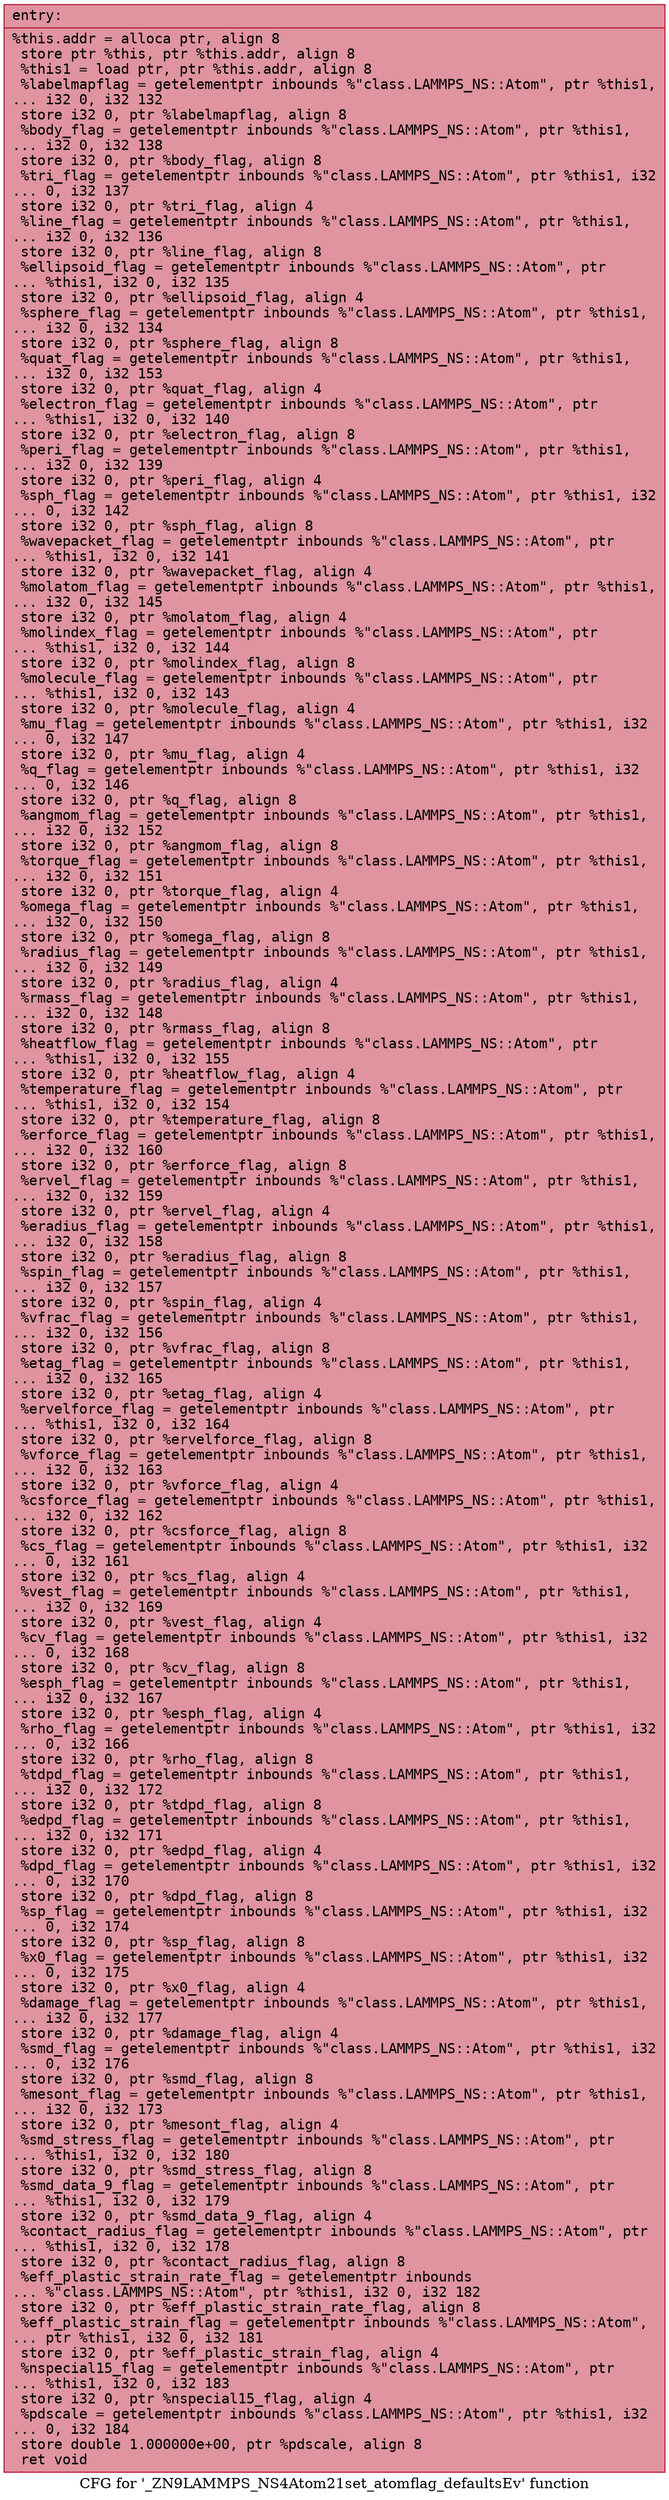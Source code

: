 digraph "CFG for '_ZN9LAMMPS_NS4Atom21set_atomflag_defaultsEv' function" {
	label="CFG for '_ZN9LAMMPS_NS4Atom21set_atomflag_defaultsEv' function";

	Node0x55aea8cefaa0 [shape=record,color="#b70d28ff", style=filled, fillcolor="#b70d2870" fontname="Courier",label="{entry:\l|  %this.addr = alloca ptr, align 8\l  store ptr %this, ptr %this.addr, align 8\l  %this1 = load ptr, ptr %this.addr, align 8\l  %labelmapflag = getelementptr inbounds %\"class.LAMMPS_NS::Atom\", ptr %this1,\l... i32 0, i32 132\l  store i32 0, ptr %labelmapflag, align 8\l  %body_flag = getelementptr inbounds %\"class.LAMMPS_NS::Atom\", ptr %this1,\l... i32 0, i32 138\l  store i32 0, ptr %body_flag, align 8\l  %tri_flag = getelementptr inbounds %\"class.LAMMPS_NS::Atom\", ptr %this1, i32\l... 0, i32 137\l  store i32 0, ptr %tri_flag, align 4\l  %line_flag = getelementptr inbounds %\"class.LAMMPS_NS::Atom\", ptr %this1,\l... i32 0, i32 136\l  store i32 0, ptr %line_flag, align 8\l  %ellipsoid_flag = getelementptr inbounds %\"class.LAMMPS_NS::Atom\", ptr\l... %this1, i32 0, i32 135\l  store i32 0, ptr %ellipsoid_flag, align 4\l  %sphere_flag = getelementptr inbounds %\"class.LAMMPS_NS::Atom\", ptr %this1,\l... i32 0, i32 134\l  store i32 0, ptr %sphere_flag, align 8\l  %quat_flag = getelementptr inbounds %\"class.LAMMPS_NS::Atom\", ptr %this1,\l... i32 0, i32 153\l  store i32 0, ptr %quat_flag, align 4\l  %electron_flag = getelementptr inbounds %\"class.LAMMPS_NS::Atom\", ptr\l... %this1, i32 0, i32 140\l  store i32 0, ptr %electron_flag, align 8\l  %peri_flag = getelementptr inbounds %\"class.LAMMPS_NS::Atom\", ptr %this1,\l... i32 0, i32 139\l  store i32 0, ptr %peri_flag, align 4\l  %sph_flag = getelementptr inbounds %\"class.LAMMPS_NS::Atom\", ptr %this1, i32\l... 0, i32 142\l  store i32 0, ptr %sph_flag, align 8\l  %wavepacket_flag = getelementptr inbounds %\"class.LAMMPS_NS::Atom\", ptr\l... %this1, i32 0, i32 141\l  store i32 0, ptr %wavepacket_flag, align 4\l  %molatom_flag = getelementptr inbounds %\"class.LAMMPS_NS::Atom\", ptr %this1,\l... i32 0, i32 145\l  store i32 0, ptr %molatom_flag, align 4\l  %molindex_flag = getelementptr inbounds %\"class.LAMMPS_NS::Atom\", ptr\l... %this1, i32 0, i32 144\l  store i32 0, ptr %molindex_flag, align 8\l  %molecule_flag = getelementptr inbounds %\"class.LAMMPS_NS::Atom\", ptr\l... %this1, i32 0, i32 143\l  store i32 0, ptr %molecule_flag, align 4\l  %mu_flag = getelementptr inbounds %\"class.LAMMPS_NS::Atom\", ptr %this1, i32\l... 0, i32 147\l  store i32 0, ptr %mu_flag, align 4\l  %q_flag = getelementptr inbounds %\"class.LAMMPS_NS::Atom\", ptr %this1, i32\l... 0, i32 146\l  store i32 0, ptr %q_flag, align 8\l  %angmom_flag = getelementptr inbounds %\"class.LAMMPS_NS::Atom\", ptr %this1,\l... i32 0, i32 152\l  store i32 0, ptr %angmom_flag, align 8\l  %torque_flag = getelementptr inbounds %\"class.LAMMPS_NS::Atom\", ptr %this1,\l... i32 0, i32 151\l  store i32 0, ptr %torque_flag, align 4\l  %omega_flag = getelementptr inbounds %\"class.LAMMPS_NS::Atom\", ptr %this1,\l... i32 0, i32 150\l  store i32 0, ptr %omega_flag, align 8\l  %radius_flag = getelementptr inbounds %\"class.LAMMPS_NS::Atom\", ptr %this1,\l... i32 0, i32 149\l  store i32 0, ptr %radius_flag, align 4\l  %rmass_flag = getelementptr inbounds %\"class.LAMMPS_NS::Atom\", ptr %this1,\l... i32 0, i32 148\l  store i32 0, ptr %rmass_flag, align 8\l  %heatflow_flag = getelementptr inbounds %\"class.LAMMPS_NS::Atom\", ptr\l... %this1, i32 0, i32 155\l  store i32 0, ptr %heatflow_flag, align 4\l  %temperature_flag = getelementptr inbounds %\"class.LAMMPS_NS::Atom\", ptr\l... %this1, i32 0, i32 154\l  store i32 0, ptr %temperature_flag, align 8\l  %erforce_flag = getelementptr inbounds %\"class.LAMMPS_NS::Atom\", ptr %this1,\l... i32 0, i32 160\l  store i32 0, ptr %erforce_flag, align 8\l  %ervel_flag = getelementptr inbounds %\"class.LAMMPS_NS::Atom\", ptr %this1,\l... i32 0, i32 159\l  store i32 0, ptr %ervel_flag, align 4\l  %eradius_flag = getelementptr inbounds %\"class.LAMMPS_NS::Atom\", ptr %this1,\l... i32 0, i32 158\l  store i32 0, ptr %eradius_flag, align 8\l  %spin_flag = getelementptr inbounds %\"class.LAMMPS_NS::Atom\", ptr %this1,\l... i32 0, i32 157\l  store i32 0, ptr %spin_flag, align 4\l  %vfrac_flag = getelementptr inbounds %\"class.LAMMPS_NS::Atom\", ptr %this1,\l... i32 0, i32 156\l  store i32 0, ptr %vfrac_flag, align 8\l  %etag_flag = getelementptr inbounds %\"class.LAMMPS_NS::Atom\", ptr %this1,\l... i32 0, i32 165\l  store i32 0, ptr %etag_flag, align 4\l  %ervelforce_flag = getelementptr inbounds %\"class.LAMMPS_NS::Atom\", ptr\l... %this1, i32 0, i32 164\l  store i32 0, ptr %ervelforce_flag, align 8\l  %vforce_flag = getelementptr inbounds %\"class.LAMMPS_NS::Atom\", ptr %this1,\l... i32 0, i32 163\l  store i32 0, ptr %vforce_flag, align 4\l  %csforce_flag = getelementptr inbounds %\"class.LAMMPS_NS::Atom\", ptr %this1,\l... i32 0, i32 162\l  store i32 0, ptr %csforce_flag, align 8\l  %cs_flag = getelementptr inbounds %\"class.LAMMPS_NS::Atom\", ptr %this1, i32\l... 0, i32 161\l  store i32 0, ptr %cs_flag, align 4\l  %vest_flag = getelementptr inbounds %\"class.LAMMPS_NS::Atom\", ptr %this1,\l... i32 0, i32 169\l  store i32 0, ptr %vest_flag, align 4\l  %cv_flag = getelementptr inbounds %\"class.LAMMPS_NS::Atom\", ptr %this1, i32\l... 0, i32 168\l  store i32 0, ptr %cv_flag, align 8\l  %esph_flag = getelementptr inbounds %\"class.LAMMPS_NS::Atom\", ptr %this1,\l... i32 0, i32 167\l  store i32 0, ptr %esph_flag, align 4\l  %rho_flag = getelementptr inbounds %\"class.LAMMPS_NS::Atom\", ptr %this1, i32\l... 0, i32 166\l  store i32 0, ptr %rho_flag, align 8\l  %tdpd_flag = getelementptr inbounds %\"class.LAMMPS_NS::Atom\", ptr %this1,\l... i32 0, i32 172\l  store i32 0, ptr %tdpd_flag, align 8\l  %edpd_flag = getelementptr inbounds %\"class.LAMMPS_NS::Atom\", ptr %this1,\l... i32 0, i32 171\l  store i32 0, ptr %edpd_flag, align 4\l  %dpd_flag = getelementptr inbounds %\"class.LAMMPS_NS::Atom\", ptr %this1, i32\l... 0, i32 170\l  store i32 0, ptr %dpd_flag, align 8\l  %sp_flag = getelementptr inbounds %\"class.LAMMPS_NS::Atom\", ptr %this1, i32\l... 0, i32 174\l  store i32 0, ptr %sp_flag, align 8\l  %x0_flag = getelementptr inbounds %\"class.LAMMPS_NS::Atom\", ptr %this1, i32\l... 0, i32 175\l  store i32 0, ptr %x0_flag, align 4\l  %damage_flag = getelementptr inbounds %\"class.LAMMPS_NS::Atom\", ptr %this1,\l... i32 0, i32 177\l  store i32 0, ptr %damage_flag, align 4\l  %smd_flag = getelementptr inbounds %\"class.LAMMPS_NS::Atom\", ptr %this1, i32\l... 0, i32 176\l  store i32 0, ptr %smd_flag, align 8\l  %mesont_flag = getelementptr inbounds %\"class.LAMMPS_NS::Atom\", ptr %this1,\l... i32 0, i32 173\l  store i32 0, ptr %mesont_flag, align 4\l  %smd_stress_flag = getelementptr inbounds %\"class.LAMMPS_NS::Atom\", ptr\l... %this1, i32 0, i32 180\l  store i32 0, ptr %smd_stress_flag, align 8\l  %smd_data_9_flag = getelementptr inbounds %\"class.LAMMPS_NS::Atom\", ptr\l... %this1, i32 0, i32 179\l  store i32 0, ptr %smd_data_9_flag, align 4\l  %contact_radius_flag = getelementptr inbounds %\"class.LAMMPS_NS::Atom\", ptr\l... %this1, i32 0, i32 178\l  store i32 0, ptr %contact_radius_flag, align 8\l  %eff_plastic_strain_rate_flag = getelementptr inbounds\l... %\"class.LAMMPS_NS::Atom\", ptr %this1, i32 0, i32 182\l  store i32 0, ptr %eff_plastic_strain_rate_flag, align 8\l  %eff_plastic_strain_flag = getelementptr inbounds %\"class.LAMMPS_NS::Atom\",\l... ptr %this1, i32 0, i32 181\l  store i32 0, ptr %eff_plastic_strain_flag, align 4\l  %nspecial15_flag = getelementptr inbounds %\"class.LAMMPS_NS::Atom\", ptr\l... %this1, i32 0, i32 183\l  store i32 0, ptr %nspecial15_flag, align 4\l  %pdscale = getelementptr inbounds %\"class.LAMMPS_NS::Atom\", ptr %this1, i32\l... 0, i32 184\l  store double 1.000000e+00, ptr %pdscale, align 8\l  ret void\l}"];
}
